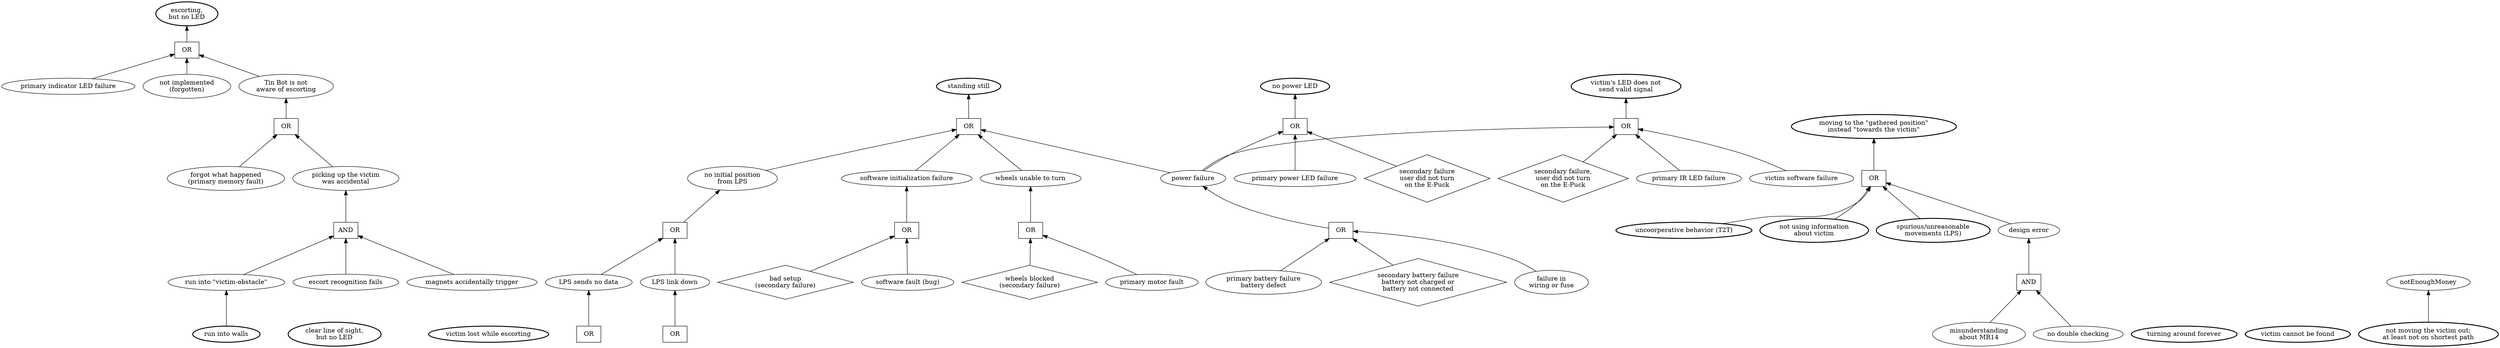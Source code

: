 digraph somegraph {
rankdir=BT;

escortNoLed[label="escorting,\nbut no LED", style="bold"];
escortNoLedOr[label="OR", shape=box];
escortNoLedOr -> escortNoLed;
    escortLedFailure[label="primary indicator LED failure"];
    escortLedFailure -> escortNoLedOr;
    //
    escortLedForgotten[label="not implemented\n(forgotten)"];
    escortLedForgotten -> escortNoLedOr;
    //
    notEscorting[label="Tin Bot is not\naware of escorting"];
    notEscorting -> escortNoLedOr;
    notEscortingOr[label="OR", shape=box];
    notEscortingOr -> notEscorting;
        memoryFault[label="forgot what happened\n(primary memory fault)"];
        memoryFault -> notEscortingOr;
        //
        unintentionalEscort[label="picking up the victim\nwas accidental"];
        unintentionalEscort -> notEscortingOr;
        unintentionalEscortAnd[label="AND", shape=box];
        unintentionalEscortAnd -> unintentionalEscort;
            runVictimOver[label="run into \"victim-obstacle\""];
            runVictimOver -> unintentionalEscortAnd;
            bump -> runVictimOver; // Single reason means: no boolean operator!
            //
            escortingRecognition -> unintentionalEscortAnd;
            //
            magnetsTriggerAcc[label="magnets accidentally trigger"];
            magnetsTriggerAcc -> unintentionalEscortAnd;


seeNoLed[label="clear line of sight,\nbut no LED", style="bold"];


victimLost[label="victim lost while escorting", style="bold"];
// see and use below: 'escortingRecognition'


// Not stand-alone, but used multiple times
escortingRecognition[label="escort recognition fails"];
// FIXME


standingStill[label="standing still", style="bold"];
standingStillOr[label="OR", shape=box];
standingStillOr -> standingStill;
    noInitialLps[label="no initial position\nfrom LPS"];
    noInitialLps -> standingStillOr;
    noInitialLpsOr[label="OR", shape=box];
    noInitialLpsOr -> noInitialLps;
        lpsCommunication -> noInitialLpsOr;
        //
        lpsSystemFailure -> noInitialLpsOr;
    //
    softwareInit[label="software initialization failure"];
    softwareInit -> standingStillOr;
    softwareInitOr[label="OR", shape=box];
    softwareInitOr -> softwareInit;
        softwareInitSoftware[label="software fault (bug)"];
        softwareInitSoftware -> softwareInitOr;
        //
        badFirmware[label="bad setup\n(secondary failure)", shape=diamond];
        badFirmware -> softwareInitOr;
    //
    wheelFault[label="wheels unable to turn"];
    wheelFault -> standingStillOr;
    wheelFaultOr[label="OR", shape=box];
    wheelFaultOr -> wheelFault;
        primaryMotorFault[label="primary motor fault"];
        primaryMotorFault -> wheelFaultOr;
        //
        wheelsBlocked[label="wheels blocked\n(secondary failure)", shape=diamond];
        wheelsBlocked -> wheelFaultOr;
    //
    powerFailure -> standingStillOr;


// Not stand-alone, but used multiple times
lpsCommunication[label="LPS link down"];
lpsCommunicationOr[label="OR", shape=box];
lpsCommunicationOr -> lpsCommunication;
    // FIXME


// Not stand-alone, but used multiple times
lpsSystemFailure[label="LPS sends no data"];
lpsSystemFailureOr[label="OR", shape=box];
lpsSystemFailureOr -> lpsSystemFailure;
    // FIXME


uncoorperative[label="uncoorperative behavior (T2T)", style="bold"];


ignoreVictim[label="not using information\nabout victim", style="bold"];


spin[label="turning around forever", style="bold"];


jerk[label="spurious/unreasonable\nmovements (LPS)", style="bold"];


bump[label="run into walls", style="bold"];


goWrong[label="moving to the \"gathered position\"\ninstead \"towards the victim\"", style="bold"];
goWrongOr[label="OR", shape=box];
goWrongOr -> goWrong;
    ignoreVictim -> goWrongOr;
    //
    jerk -> goWrongOr;
    //
    goWrongSoft[label="design error"];
    goWrongSoft -> goWrongOr;
    goWrongSoftAnd[label="AND", shape="box"];
    goWrongSoftAnd -> goWrongSoft;
        specIgnored[label="misunderstanding\nabout MR14"];
        specIgnored -> goWrongSoftAnd;
        //
        noDoubleCheck[label="no double checking"];
        noDoubleCheck -> goWrongSoftAnd;
    //
    uncoorperative -> goWrongOr;


powerNoLed[label="no power LED", style="bold"];
  powerNoLedOr[label="OR", shape=box];
  powerNoLedOr -> powerNoLed;
    powerLedDefunct[label="primary power LED failure"];
    powerLedDefunct -> powerNoLedOr;
    //
    userDidNotTurnOn[label="secondary failure\nuser did not turn\non the E-Puck", shape=diamond];
    userDidNotTurnOn -> powerNoLedOr;
    //
    powerFailure -> powerNoLedOr;


// Not stand-alone, but used multiple times
powerFailure[label="power failure"];
powerFailureOr[label="OR", shape=box];
powerFailureOr -> powerFailure;
    batteryDefect[label="primary battery failure\nbattery defect"];
    batteryDefect -> powerFailureOr;
    //
    batteryNotCharged[label="secondary battery failure\nbattery not charged or\nbattery not connected", shape=diamond];
    batteryNotCharged -> powerFailureOr;
    //
    wiringDefect[label="failure in\nwiring or fuse"];
    wiringDefect -> powerFailureOr;


victimSilent[label="victim's LED does not\nsend valid signal", style="bold"];
  victimSilentOr[label="OR", shape=box];
  victimSilentOr -> victimSilent;
    powerFailure -> victimSilentOr;
    //
    userDidNotTurnOnVictim[label="secondary failure,\nuser did not turn\non the E-Puck", shape=diamond];
    userDidNotTurnOnVictim -> victimSilentOr;
    //
    irLedDefect[label="primary IR LED failure"];
    irLedDefect -> victimSilentOr;
    //
    victimSoftware[label="victim software failure"];
    victimSoftware -> victimSilentOr;


victim404[label="victim cannot be found", style="bold"];


noEscort[label="not moving the victim out;\nat least not on shortest path", style="bold"];
noEscort -> notEnoughMoney; // Dies ist ein Beispiel

}

